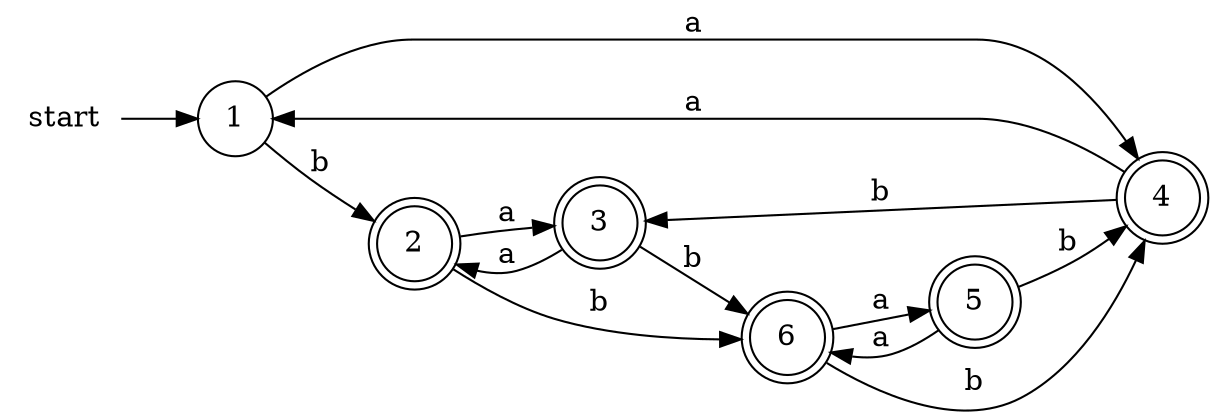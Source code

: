 digraph G {
    rankdir=LR;
start [shape = none]
  node [shape = doublecircle]; 2, 5, 4, 3, 6;
  
  node [shape = circle];
  start -> 1
  1 -> 4 [label = "a"]
  2 -> 3 [label = "a"]
  5 -> 6 [label = "a"]
  4 -> 1 [label = "a"]
  3 -> 2 [label = "a"]
  6 -> 5 [label = "a"]
  1 -> 2 [label = "b"]
  2 -> 6 [label = "b"]
  5 -> 4 [label = "b"]
  4 -> 3 [label = "b"]
  3 -> 6 [label = "b"]
  6 -> 4 [label = "b"]
  }